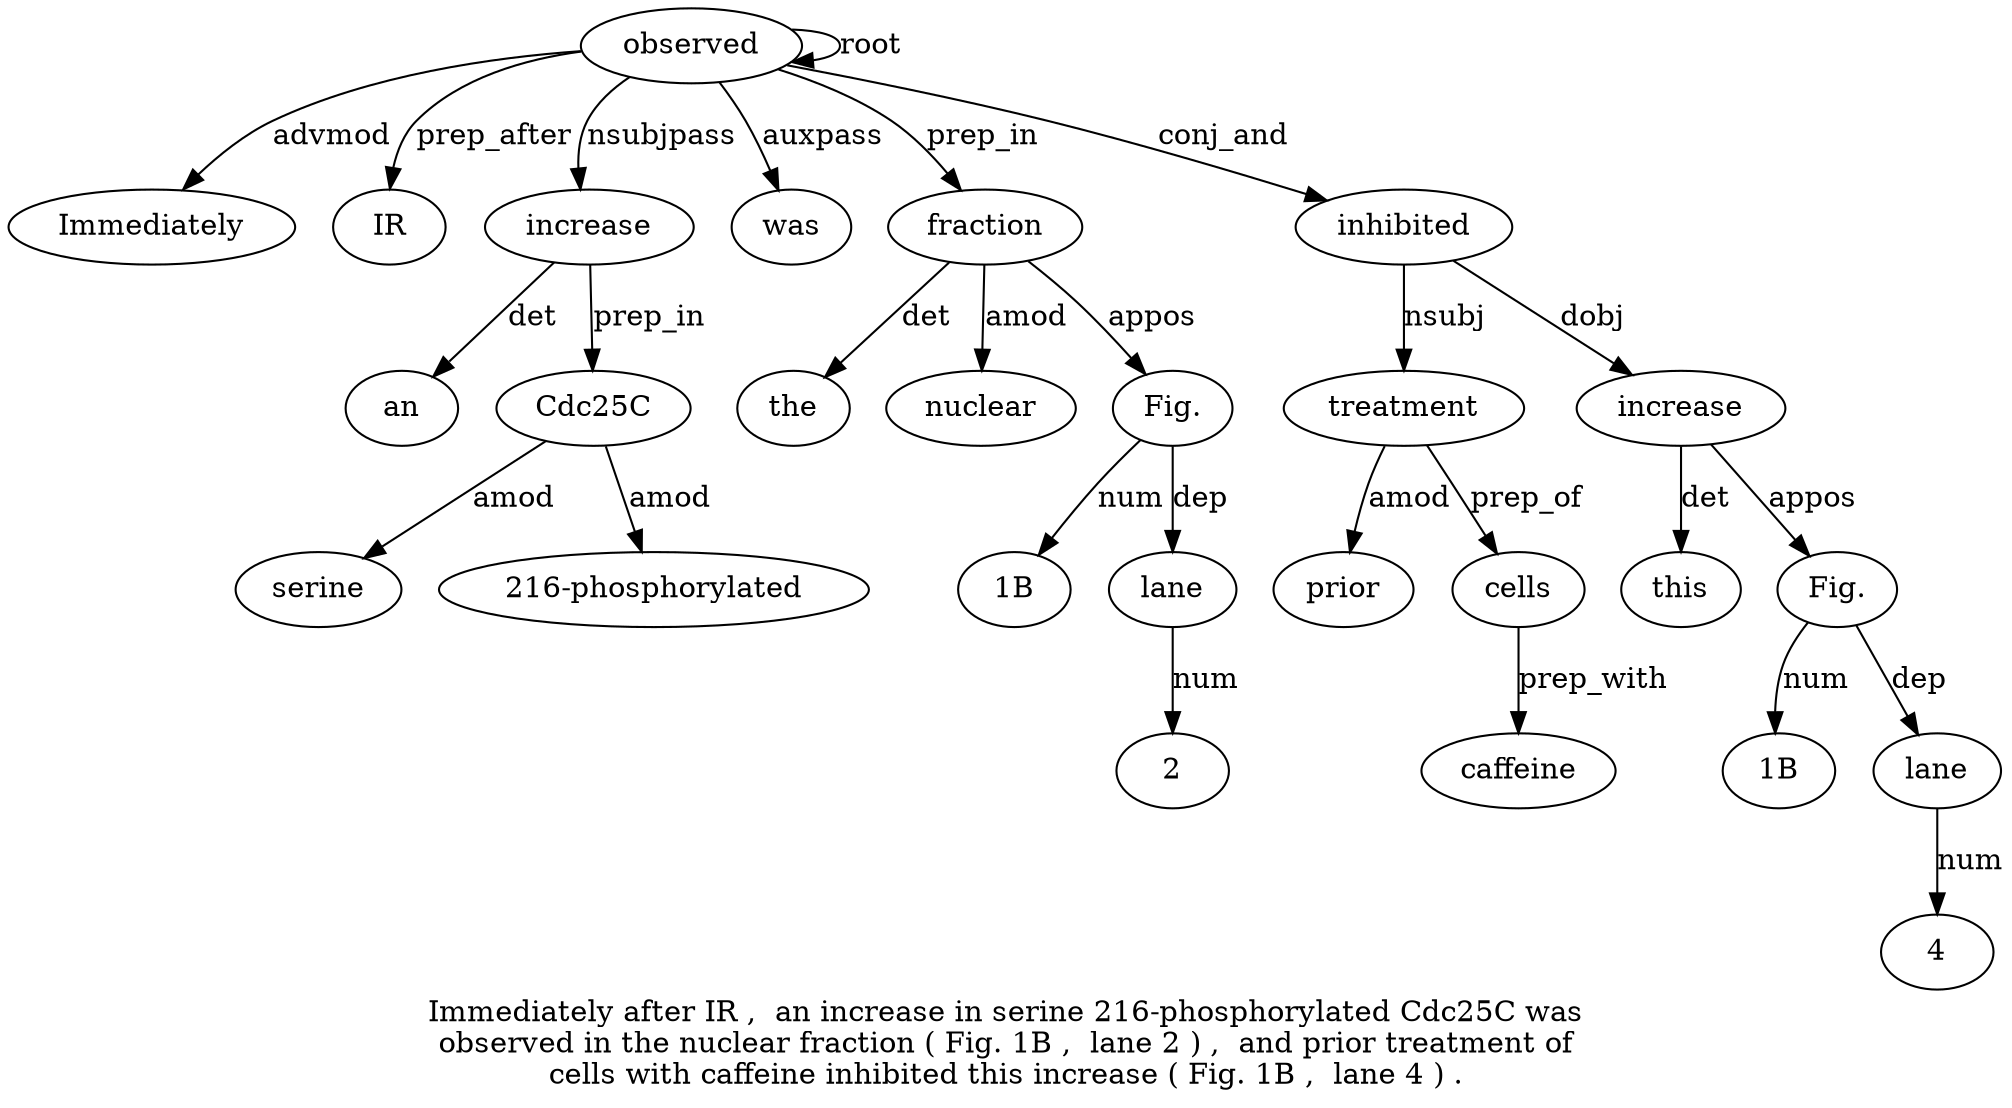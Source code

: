 digraph "Immediately after IR ,  an increase in serine 216-phosphorylated Cdc25C was observed in the nuclear fraction ( Fig. 1B ,  lane 2 ) ,  and prior treatment of cells with caffeine inhibited this increase ( Fig. 1B ,  lane 4 ) ." {
label="Immediately after IR ,  an increase in serine 216-phosphorylated Cdc25C was
observed in the nuclear fraction ( Fig. 1B ,  lane 2 ) ,  and prior treatment of
cells with caffeine inhibited this increase ( Fig. 1B ,  lane 4 ) .";
observed12 [style=filled, fillcolor=white, label=observed];
Immediately1 [style=filled, fillcolor=white, label=Immediately];
observed12 -> Immediately1  [label=advmod];
IR3 [style=filled, fillcolor=white, label=IR];
observed12 -> IR3  [label=prep_after];
increase6 [style=filled, fillcolor=white, label=increase];
an5 [style=filled, fillcolor=white, label=an];
increase6 -> an5  [label=det];
observed12 -> increase6  [label=nsubjpass];
Cdc25C10 [style=filled, fillcolor=white, label=Cdc25C];
serine8 [style=filled, fillcolor=white, label=serine];
Cdc25C10 -> serine8  [label=amod];
"216-phosphorylated9" [style=filled, fillcolor=white, label="216-phosphorylated"];
Cdc25C10 -> "216-phosphorylated9"  [label=amod];
increase6 -> Cdc25C10  [label=prep_in];
was11 [style=filled, fillcolor=white, label=was];
observed12 -> was11  [label=auxpass];
observed12 -> observed12  [label=root];
fraction16 [style=filled, fillcolor=white, label=fraction];
the14 [style=filled, fillcolor=white, label=the];
fraction16 -> the14  [label=det];
nuclear15 [style=filled, fillcolor=white, label=nuclear];
fraction16 -> nuclear15  [label=amod];
observed12 -> fraction16  [label=prep_in];
"Fig.18" [style=filled, fillcolor=white, label="Fig."];
fraction16 -> "Fig.18"  [label=appos];
"1B19" [style=filled, fillcolor=white, label="1B"];
"Fig.18" -> "1B19"  [label=num];
lane21 [style=filled, fillcolor=white, label=lane];
"Fig.18" -> lane21  [label=dep];
2 [style=filled, fillcolor=white, label=2];
lane21 -> 2  [label=num];
treatment27 [style=filled, fillcolor=white, label=treatment];
prior26 [style=filled, fillcolor=white, label=prior];
treatment27 -> prior26  [label=amod];
inhibited32 [style=filled, fillcolor=white, label=inhibited];
inhibited32 -> treatment27  [label=nsubj];
cells29 [style=filled, fillcolor=white, label=cells];
treatment27 -> cells29  [label=prep_of];
caffeine31 [style=filled, fillcolor=white, label=caffeine];
cells29 -> caffeine31  [label=prep_with];
observed12 -> inhibited32  [label=conj_and];
increase34 [style=filled, fillcolor=white, label=increase];
this33 [style=filled, fillcolor=white, label=this];
increase34 -> this33  [label=det];
inhibited32 -> increase34  [label=dobj];
"Fig.36" [style=filled, fillcolor=white, label="Fig."];
increase34 -> "Fig.36"  [label=appos];
"1B37" [style=filled, fillcolor=white, label="1B"];
"Fig.36" -> "1B37"  [label=num];
lane39 [style=filled, fillcolor=white, label=lane];
"Fig.36" -> lane39  [label=dep];
440 [style=filled, fillcolor=white, label=4];
lane39 -> 440  [label=num];
}
